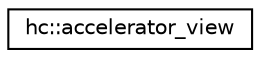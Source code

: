 digraph "Graphical Class Hierarchy"
{
  edge [fontname="Helvetica",fontsize="10",labelfontname="Helvetica",labelfontsize="10"];
  node [fontname="Helvetica",fontsize="10",shape=record];
  rankdir="LR";
  Node1 [label="hc::accelerator_view",height=0.2,width=0.4,color="black", fillcolor="white", style="filled",URL="$classhc_1_1accelerator__view.html",tooltip="Represents a logical (isolated) accelerator view of a compute accelerator. "];
}
